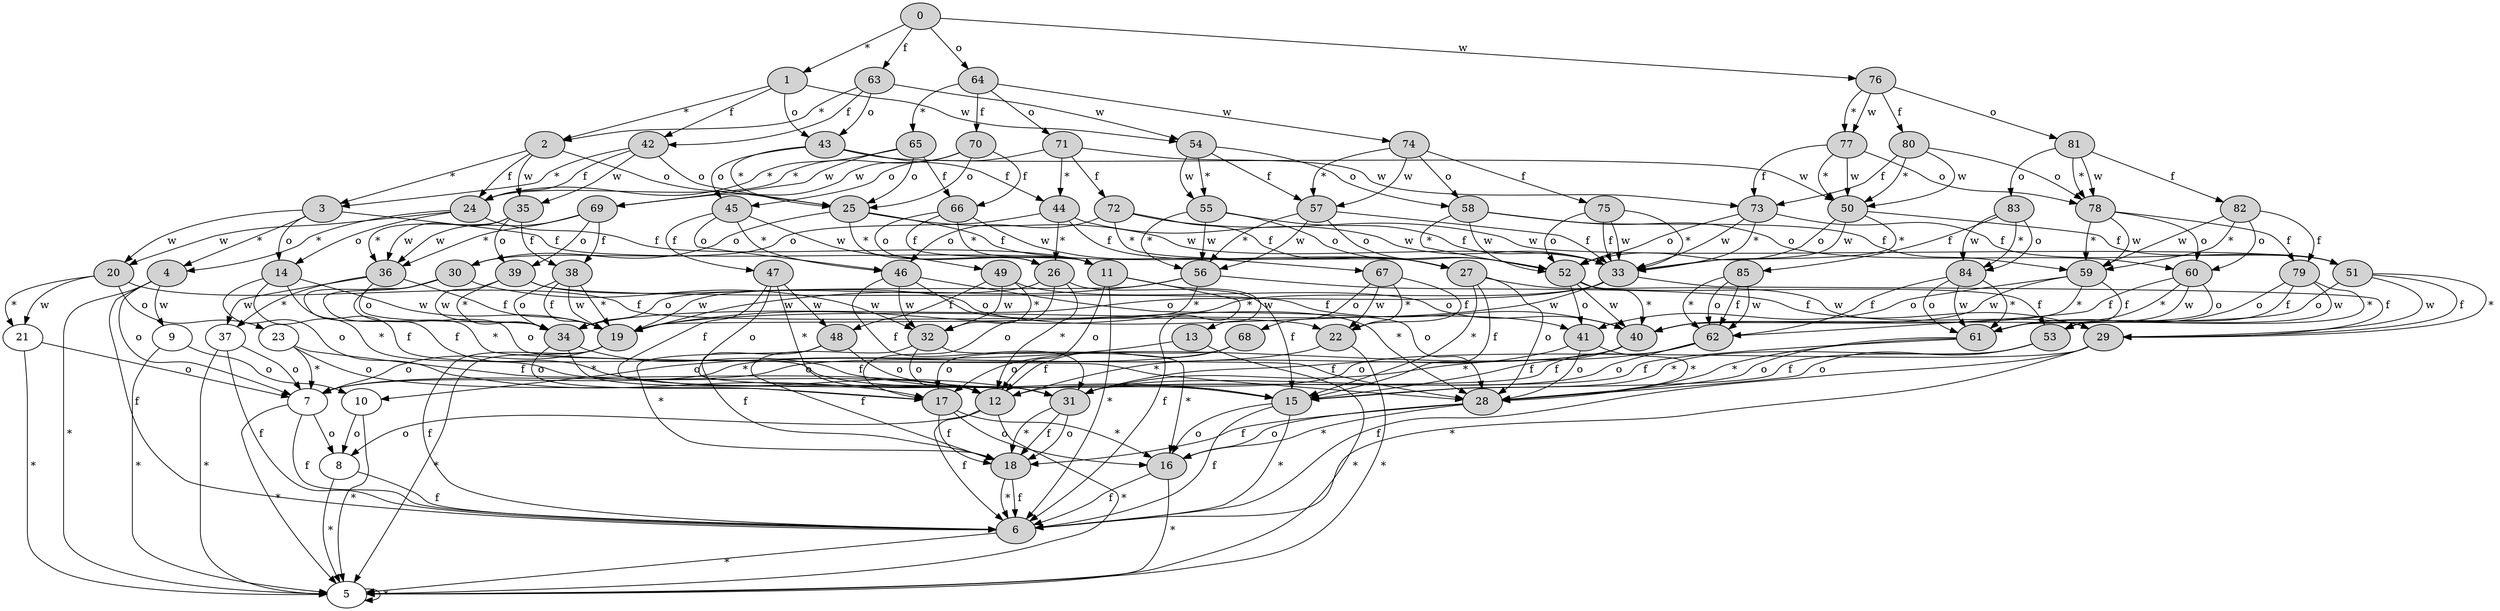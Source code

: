 digraph G {
5 -> 5 [label=" * "];
4 -> 5 [label=" * "];
6 -> 5 [label=" * "];
4 -> 6 [label=" f "];
7 -> 5 [label=" * "];
7 -> 6 [label=" f "];
8 -> 5 [label=" * "];
8 -> 6 [label=" f "];
7 -> 8 [label=" o "];
4 -> 7 [label=" o "];
9 -> 5 [label=" * "];
10 -> 5 [label=" * "];
10 -> 8 [label=" o "];
9 -> 10 [label=" o "];
4 -> 9 [label=" w "];
3 -> 4 [label=" * "];
11 -> 6 [label=" * "];
11 -> 6 [label=" f "];
12 -> 5 [label=" * "];
12 -> 6 [label=" f "];
12 -> 8 [label=" o "];
11 -> 12 [label=" o "];
13 -> 5 [label=" * "];
13 -> 10 [label=" o "];
11 -> 13 [label=" w "];
3 -> 11 [label=" f "];
14 -> 12 [label=" * "];
15 -> 6 [label=" * "];
15 -> 6 [label=" f "];
16 -> 5 [label=" * "];
16 -> 6 [label=" f "];
15 -> 16 [label=" o "];
14 -> 15 [label=" f "];
17 -> 16 [label=" * "];
18 -> 6 [label=" * "];
18 -> 6 [label=" f "];
17 -> 18 [label=" f "];
17 -> 16 [label=" o "];
14 -> 17 [label=" o "];
19 -> 5 [label=" * "];
19 -> 6 [label=" f "];
19 -> 7 [label=" o "];
14 -> 19 [label=" w "];
3 -> 14 [label=" o "];
21 -> 5 [label=" * "];
21 -> 7 [label=" o "];
20 -> 21 [label=" * "];
22 -> 5 [label=" * "];
22 -> 7 [label=" o "];
20 -> 22 [label=" f "];
23 -> 7 [label=" * "];
23 -> 12 [label=" f "];
23 -> 17 [label=" o "];
20 -> 23 [label=" o "];
20 -> 21 [label=" w "];
3 -> 20 [label=" w "];
2 -> 3 [label=" * "];
24 -> 4 [label=" * "];
24 -> 11 [label=" f "];
24 -> 14 [label=" o "];
24 -> 20 [label=" w "];
2 -> 24 [label=" f "];
26 -> 12 [label=" * "];
26 -> 15 [label=" f "];
26 -> 17 [label=" o "];
26 -> 19 [label=" w "];
25 -> 26 [label=" * "];
27 -> 15 [label=" * "];
27 -> 15 [label=" f "];
28 -> 16 [label=" * "];
28 -> 18 [label=" f "];
28 -> 16 [label=" o "];
27 -> 28 [label=" o "];
29 -> 6 [label=" * "];
29 -> 6 [label=" f "];
29 -> 12 [label=" o "];
27 -> 29 [label=" w "];
25 -> 27 [label=" f "];
30 -> 28 [label=" * "];
31 -> 18 [label=" * "];
31 -> 18 [label=" f "];
31 -> 18 [label=" o "];
30 -> 31 [label=" f "];
30 -> 28 [label=" o "];
32 -> 16 [label=" * "];
32 -> 18 [label=" f "];
32 -> 12 [label=" o "];
30 -> 32 [label=" w "];
25 -> 30 [label=" o "];
33 -> 19 [label=" * "];
33 -> 29 [label=" f "];
34 -> 12 [label=" * "];
34 -> 15 [label=" f "];
34 -> 17 [label=" o "];
33 -> 34 [label=" o "];
33 -> 19 [label=" w "];
25 -> 33 [label=" w "];
2 -> 25 [label=" o "];
37 -> 5 [label=" * "];
37 -> 6 [label=" f "];
37 -> 7 [label=" o "];
36 -> 37 [label=" * "];
36 -> 19 [label=" f "];
36 -> 34 [label=" o "];
36 -> 37 [label=" w "];
35 -> 36 [label=" * "];
38 -> 19 [label=" * "];
38 -> 19 [label=" f "];
38 -> 34 [label=" o "];
38 -> 19 [label=" w "];
35 -> 38 [label=" f "];
39 -> 34 [label=" * "];
40 -> 12 [label=" * "];
40 -> 15 [label=" f "];
40 -> 17 [label=" o "];
39 -> 40 [label=" f "];
41 -> 28 [label=" * "];
41 -> 31 [label=" f "];
41 -> 28 [label=" o "];
39 -> 41 [label=" o "];
39 -> 34 [label=" w "];
35 -> 39 [label=" o "];
35 -> 36 [label=" w "];
2 -> 35 [label=" w "];
1 -> 2 [label=" * "];
42 -> 3 [label=" * "];
42 -> 24 [label=" f "];
42 -> 25 [label=" o "];
42 -> 35 [label=" w "];
1 -> 42 [label=" f "];
43 -> 25 [label=" * "];
44 -> 26 [label=" * "];
44 -> 27 [label=" f "];
44 -> 30 [label=" o "];
44 -> 33 [label=" w "];
43 -> 44 [label=" f "];
46 -> 28 [label=" * "];
46 -> 31 [label=" f "];
46 -> 28 [label=" o "];
46 -> 32 [label=" w "];
45 -> 46 [label=" * "];
47 -> 31 [label=" * "];
47 -> 31 [label=" f "];
47 -> 31 [label=" o "];
48 -> 18 [label=" * "];
48 -> 18 [label=" f "];
48 -> 15 [label=" o "];
47 -> 48 [label=" w "];
45 -> 47 [label=" f "];
45 -> 46 [label=" o "];
49 -> 32 [label=" * "];
49 -> 48 [label=" f "];
49 -> 40 [label=" o "];
49 -> 32 [label=" w "];
45 -> 49 [label=" w "];
43 -> 45 [label=" o "];
50 -> 33 [label=" * "];
51 -> 29 [label=" * "];
51 -> 29 [label=" f "];
51 -> 40 [label=" o "];
51 -> 29 [label=" w "];
50 -> 51 [label=" f "];
52 -> 40 [label=" * "];
53 -> 15 [label=" * "];
53 -> 15 [label=" f "];
53 -> 28 [label=" o "];
52 -> 53 [label=" f "];
52 -> 41 [label=" o "];
52 -> 40 [label=" w "];
50 -> 52 [label=" o "];
50 -> 33 [label=" w "];
43 -> 50 [label=" w "];
1 -> 43 [label=" o "];
56 -> 19 [label=" * "];
56 -> 29 [label=" f "];
56 -> 34 [label=" o "];
56 -> 19 [label=" w "];
55 -> 56 [label=" * "];
55 -> 33 [label=" f "];
55 -> 52 [label=" o "];
55 -> 56 [label=" w "];
54 -> 55 [label=" * "];
57 -> 56 [label=" * "];
57 -> 33 [label=" f "];
57 -> 52 [label=" o "];
57 -> 56 [label=" w "];
54 -> 57 [label=" f "];
58 -> 52 [label=" * "];
59 -> 40 [label=" * "];
59 -> 53 [label=" f "];
59 -> 41 [label=" o "];
59 -> 40 [label=" w "];
58 -> 59 [label=" f "];
61 -> 28 [label=" * "];
61 -> 31 [label=" f "];
61 -> 28 [label=" o "];
60 -> 61 [label=" * "];
62 -> 31 [label=" * "];
62 -> 31 [label=" f "];
62 -> 31 [label=" o "];
60 -> 62 [label=" f "];
60 -> 61 [label=" o "];
60 -> 61 [label=" w "];
58 -> 60 [label=" o "];
58 -> 52 [label=" w "];
54 -> 58 [label=" o "];
54 -> 55 [label=" w "];
1 -> 54 [label=" w "];
0 -> 1 [label=" * "];
63 -> 2 [label=" * "];
63 -> 42 [label=" f "];
63 -> 43 [label=" o "];
63 -> 54 [label=" w "];
0 -> 63 [label=" f "];
65 -> 24 [label=" * "];
66 -> 11 [label=" * "];
66 -> 11 [label=" f "];
66 -> 26 [label=" o "];
67 -> 22 [label=" * "];
67 -> 22 [label=" f "];
68 -> 7 [label=" * "];
68 -> 12 [label=" f "];
68 -> 17 [label=" o "];
67 -> 68 [label=" o "];
67 -> 22 [label=" w "];
66 -> 67 [label=" w "];
65 -> 66 [label=" f "];
65 -> 25 [label=" o "];
69 -> 36 [label=" * "];
69 -> 38 [label=" f "];
69 -> 39 [label=" o "];
69 -> 36 [label=" w "];
65 -> 69 [label=" w "];
64 -> 65 [label=" * "];
70 -> 24 [label=" * "];
70 -> 66 [label=" f "];
70 -> 25 [label=" o "];
70 -> 69 [label=" w "];
64 -> 70 [label=" f "];
71 -> 44 [label=" * "];
72 -> 27 [label=" * "];
72 -> 27 [label=" f "];
72 -> 46 [label=" o "];
72 -> 51 [label=" w "];
71 -> 72 [label=" f "];
71 -> 45 [label=" o "];
73 -> 33 [label=" * "];
73 -> 51 [label=" f "];
73 -> 52 [label=" o "];
73 -> 33 [label=" w "];
71 -> 73 [label=" w "];
64 -> 71 [label=" o "];
74 -> 57 [label=" * "];
75 -> 33 [label=" * "];
75 -> 33 [label=" f "];
75 -> 52 [label=" o "];
75 -> 33 [label=" w "];
74 -> 75 [label=" f "];
74 -> 58 [label=" o "];
74 -> 57 [label=" w "];
64 -> 74 [label=" w "];
0 -> 64 [label=" o "];
77 -> 50 [label=" * "];
77 -> 73 [label=" f "];
78 -> 59 [label=" * "];
79 -> 53 [label=" * "];
79 -> 53 [label=" f "];
79 -> 61 [label=" o "];
79 -> 53 [label=" w "];
78 -> 79 [label=" f "];
78 -> 60 [label=" o "];
78 -> 59 [label=" w "];
77 -> 78 [label=" o "];
77 -> 50 [label=" w "];
76 -> 77 [label=" * "];
80 -> 50 [label=" * "];
80 -> 73 [label=" f "];
80 -> 78 [label=" o "];
80 -> 50 [label=" w "];
76 -> 80 [label=" f "];
81 -> 78 [label=" * "];
82 -> 59 [label=" * "];
82 -> 79 [label=" f "];
82 -> 60 [label=" o "];
82 -> 59 [label=" w "];
81 -> 82 [label=" f "];
84 -> 61 [label=" * "];
84 -> 62 [label=" f "];
84 -> 61 [label=" o "];
84 -> 61 [label=" w "];
83 -> 84 [label=" * "];
85 -> 62 [label=" * "];
85 -> 62 [label=" f "];
85 -> 62 [label=" o "];
85 -> 62 [label=" w "];
83 -> 85 [label=" f "];
83 -> 84 [label=" o "];
83 -> 84 [label=" w "];
81 -> 83 [label=" o "];
81 -> 78 [label=" w "];
76 -> 81 [label=" o "];
76 -> 77 [label=" w "];
0 -> 76 [label=" w "];
0 [style=filled];
1 [style=filled];
2 [style=filled];
3 [style=filled];
4 [style=filled];
6 [style=filled];
11 [style=filled];
12 [style=filled];
13 [style=filled];
14 [style=filled];
15 [style=filled];
16 [style=filled];
17 [style=filled];
18 [style=filled];
19 [style=filled];
20 [style=filled];
22 [style=filled];
24 [style=filled];
25 [style=filled];
26 [style=filled];
27 [style=filled];
28 [style=filled];
29 [style=filled];
30 [style=filled];
31 [style=filled];
32 [style=filled];
33 [style=filled];
34 [style=filled];
35 [style=filled];
36 [style=filled];
38 [style=filled];
39 [style=filled];
40 [style=filled];
41 [style=filled];
42 [style=filled];
43 [style=filled];
44 [style=filled];
45 [style=filled];
46 [style=filled];
47 [style=filled];
48 [style=filled];
49 [style=filled];
50 [style=filled];
51 [style=filled];
52 [style=filled];
53 [style=filled];
54 [style=filled];
55 [style=filled];
56 [style=filled];
57 [style=filled];
58 [style=filled];
59 [style=filled];
60 [style=filled];
61 [style=filled];
62 [style=filled];
63 [style=filled];
64 [style=filled];
65 [style=filled];
66 [style=filled];
67 [style=filled];
68 [style=filled];
69 [style=filled];
70 [style=filled];
71 [style=filled];
72 [style=filled];
73 [style=filled];
74 [style=filled];
75 [style=filled];
76 [style=filled];
77 [style=filled];
78 [style=filled];
79 [style=filled];
80 [style=filled];
81 [style=filled];
82 [style=filled];
83 [style=filled];
84 [style=filled];
85 [style=filled];
}
